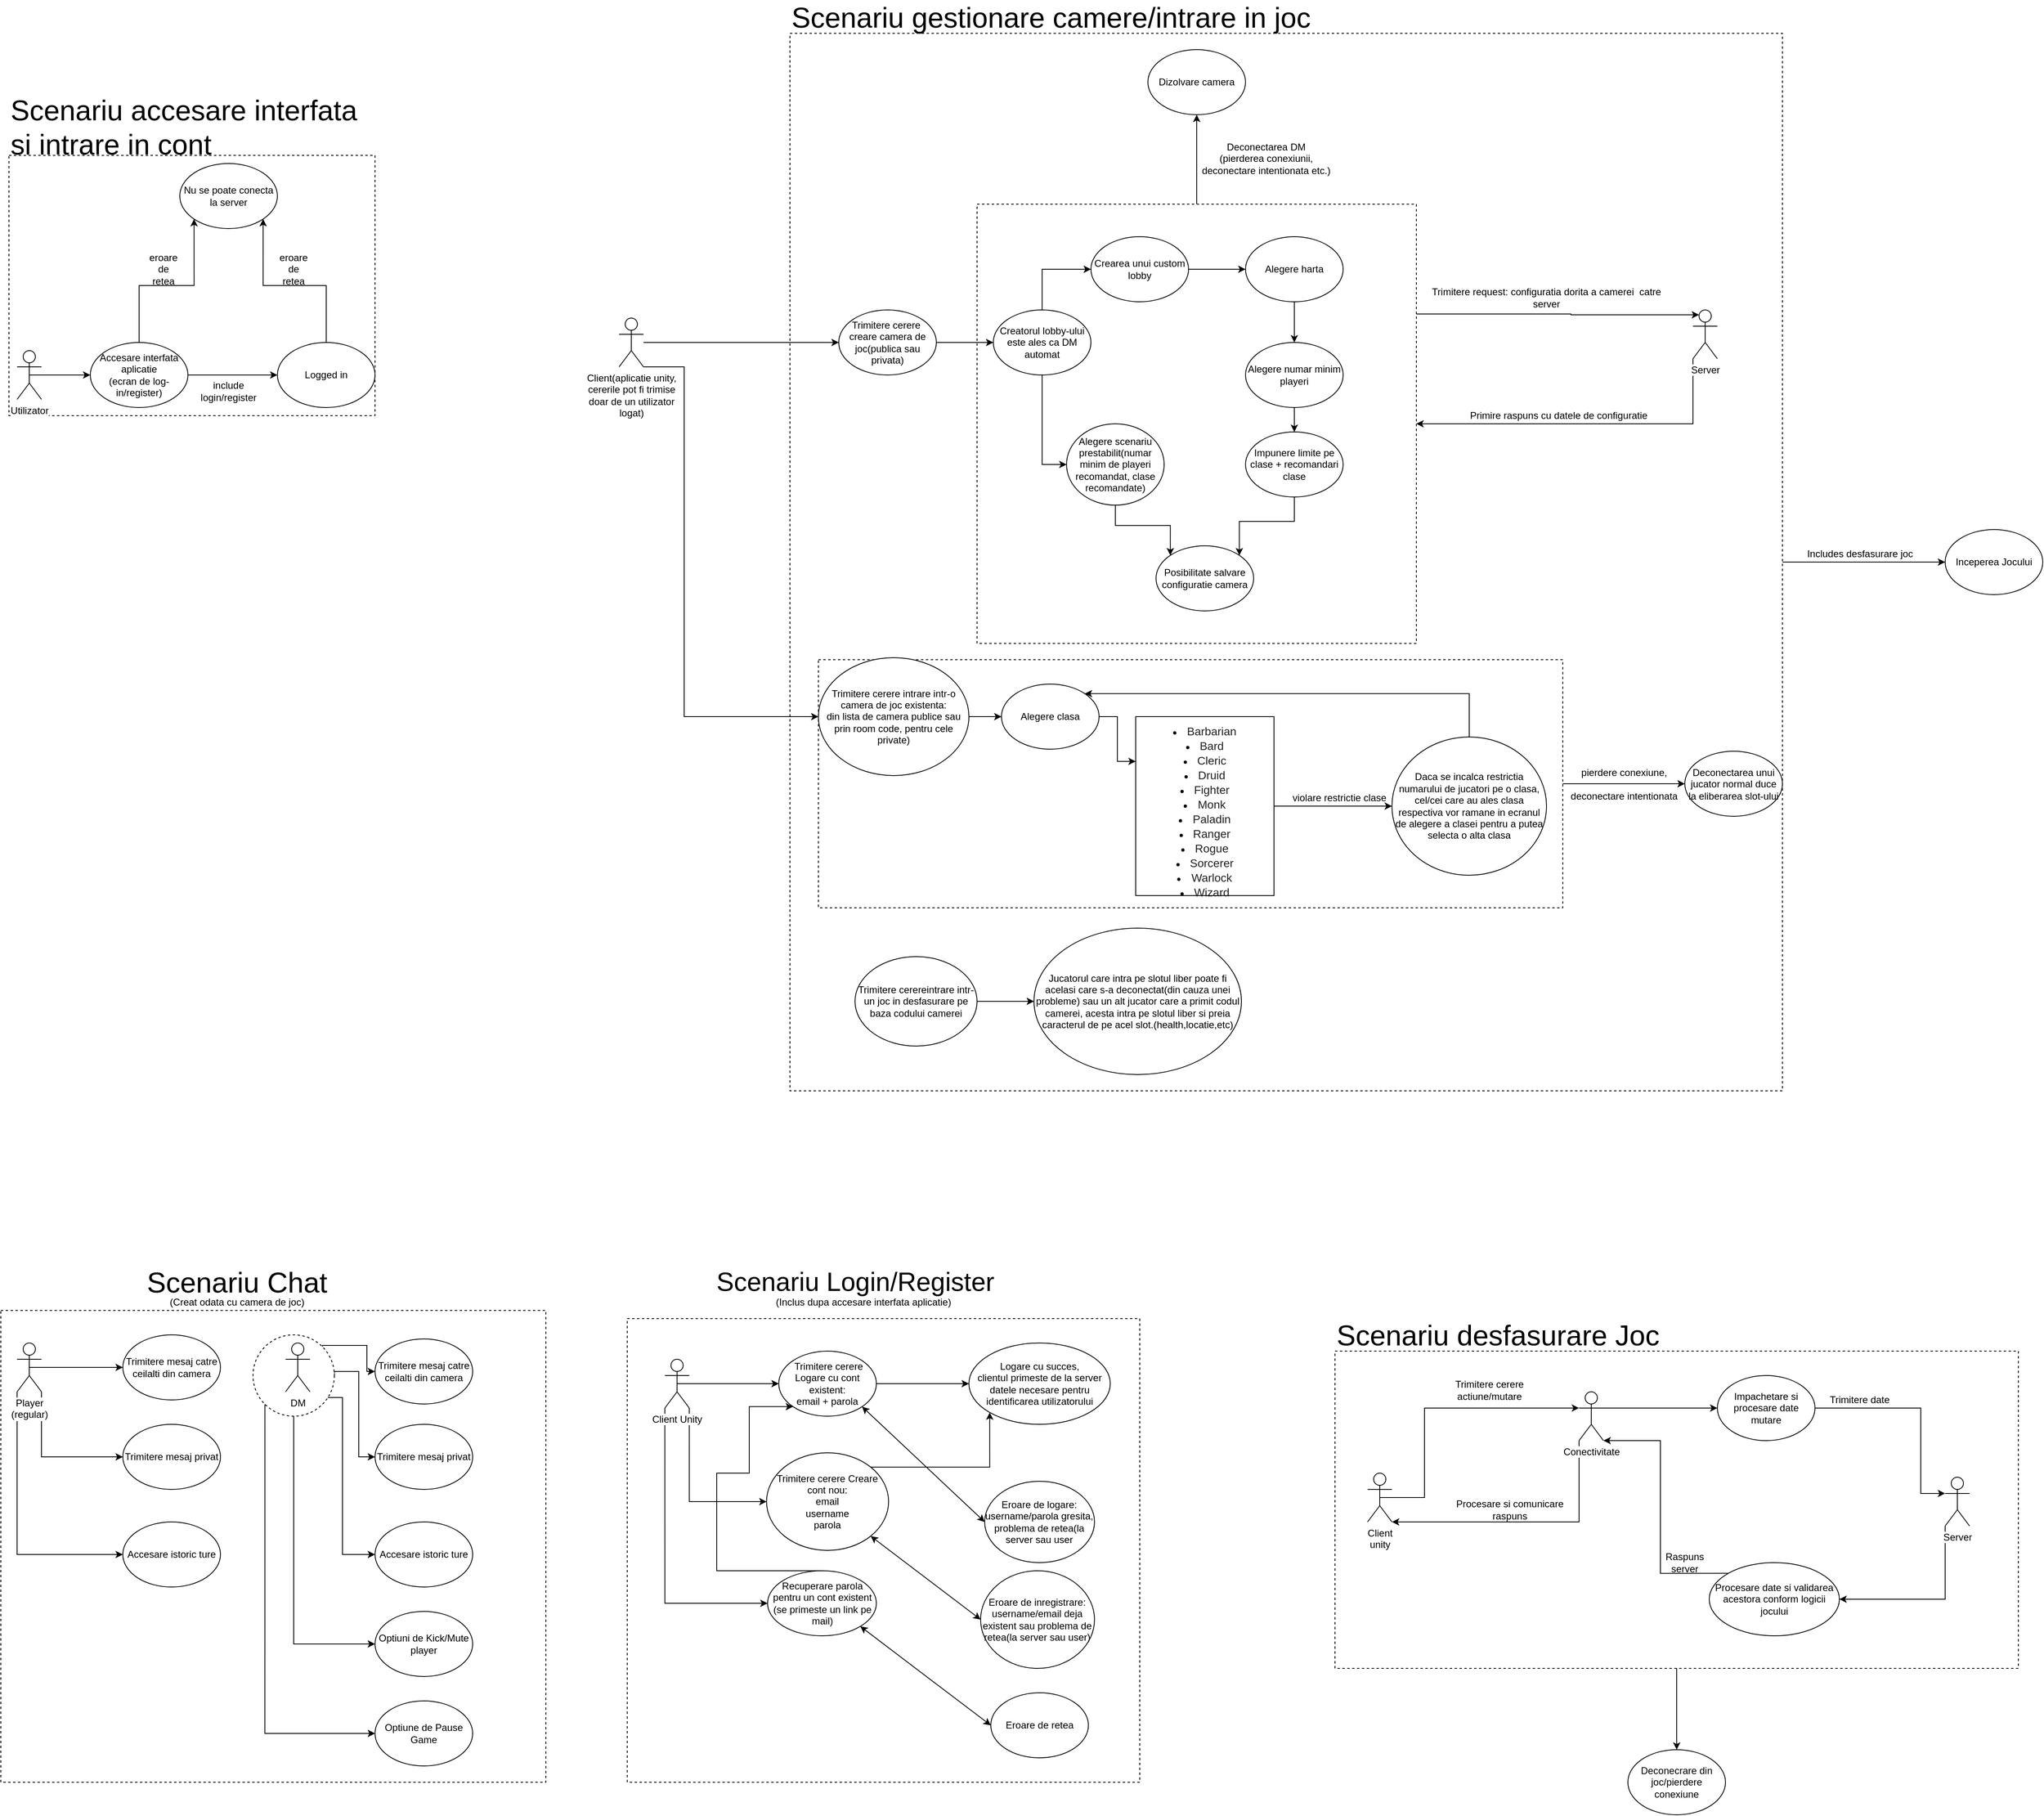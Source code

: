 <mxfile version="12.9.6" type="device"><diagram id="sszVgRyvfcD1CNVPQ8lp" name="Page-1"><mxGraphModel dx="1422" dy="1894" grid="1" gridSize="10" guides="1" tooltips="1" connect="1" arrows="1" fold="1" page="1" pageScale="1" pageWidth="850" pageHeight="1100" math="0" shadow="0"><root><mxCell id="0"/><mxCell id="1" parent="0"/><mxCell id="JD_qgHGbASy-f6USqo6W-38" style="edgeStyle=orthogonalEdgeStyle;rounded=0;orthogonalLoop=1;jettySize=auto;html=1;exitX=0.5;exitY=1;exitDx=0;exitDy=0;entryX=0.5;entryY=0;entryDx=0;entryDy=0;" edge="1" parent="1" source="JD_qgHGbASy-f6USqo6W-36" target="JD_qgHGbASy-f6USqo6W-37"><mxGeometry relative="1" as="geometry"/></mxCell><mxCell id="JD_qgHGbASy-f6USqo6W-36" value="" style="rounded=0;whiteSpace=wrap;html=1;dashed=1;" vertex="1" parent="1"><mxGeometry x="1650" y="1290" width="840" height="390" as="geometry"/></mxCell><mxCell id="JD_qgHGbASy-f6USqo6W-3" value="" style="rounded=0;whiteSpace=wrap;html=1;dashed=1;" vertex="1" parent="1"><mxGeometry x="20" y="-180" width="450" height="320" as="geometry"/></mxCell><mxCell id="k3c2sumsUE7it0VDUXjG-154" value="" style="rounded=0;whiteSpace=wrap;html=1;dashed=1;" parent="1" vertex="1"><mxGeometry x="780" y="1250" width="630" height="570" as="geometry"/></mxCell><mxCell id="k3c2sumsUE7it0VDUXjG-121" value="" style="rounded=0;whiteSpace=wrap;html=1;dashed=1;" parent="1" vertex="1"><mxGeometry x="10" y="1240" width="670" height="580" as="geometry"/></mxCell><mxCell id="k3c2sumsUE7it0VDUXjG-115" style="edgeStyle=orthogonalEdgeStyle;rounded=0;orthogonalLoop=1;jettySize=auto;html=1;exitX=1;exitY=0;exitDx=0;exitDy=0;entryX=0;entryY=0.5;entryDx=0;entryDy=0;" parent="1" source="k3c2sumsUE7it0VDUXjG-113" target="k3c2sumsUE7it0VDUXjG-97" edge="1"><mxGeometry relative="1" as="geometry"><Array as="points"><mxPoint x="460" y="1283"/><mxPoint x="460" y="1315"/></Array></mxGeometry></mxCell><mxCell id="k3c2sumsUE7it0VDUXjG-116" style="edgeStyle=orthogonalEdgeStyle;rounded=0;orthogonalLoop=1;jettySize=auto;html=1;exitX=1;exitY=0.5;exitDx=0;exitDy=0;entryX=0;entryY=0.5;entryDx=0;entryDy=0;" parent="1" source="k3c2sumsUE7it0VDUXjG-113" target="k3c2sumsUE7it0VDUXjG-98" edge="1"><mxGeometry relative="1" as="geometry"><Array as="points"><mxPoint x="450" y="1315"/><mxPoint x="450" y="1420"/></Array></mxGeometry></mxCell><mxCell id="k3c2sumsUE7it0VDUXjG-117" style="edgeStyle=orthogonalEdgeStyle;rounded=0;orthogonalLoop=1;jettySize=auto;html=1;exitX=1;exitY=1;exitDx=0;exitDy=0;entryX=0;entryY=0.5;entryDx=0;entryDy=0;" parent="1" source="k3c2sumsUE7it0VDUXjG-113" target="k3c2sumsUE7it0VDUXjG-99" edge="1"><mxGeometry relative="1" as="geometry"><Array as="points"><mxPoint x="430" y="1347"/><mxPoint x="430" y="1540"/></Array></mxGeometry></mxCell><mxCell id="k3c2sumsUE7it0VDUXjG-118" style="edgeStyle=orthogonalEdgeStyle;rounded=0;orthogonalLoop=1;jettySize=auto;html=1;exitX=0.5;exitY=1;exitDx=0;exitDy=0;entryX=0;entryY=0.5;entryDx=0;entryDy=0;" parent="1" source="k3c2sumsUE7it0VDUXjG-113" target="k3c2sumsUE7it0VDUXjG-100" edge="1"><mxGeometry relative="1" as="geometry"/></mxCell><mxCell id="k3c2sumsUE7it0VDUXjG-120" style="edgeStyle=orthogonalEdgeStyle;rounded=0;orthogonalLoop=1;jettySize=auto;html=1;exitX=0;exitY=1;exitDx=0;exitDy=0;entryX=0;entryY=0.5;entryDx=0;entryDy=0;" parent="1" source="k3c2sumsUE7it0VDUXjG-113" target="k3c2sumsUE7it0VDUXjG-102" edge="1"><mxGeometry relative="1" as="geometry"><Array as="points"><mxPoint x="335" y="1760"/></Array></mxGeometry></mxCell><mxCell id="k3c2sumsUE7it0VDUXjG-113" value="" style="ellipse;whiteSpace=wrap;html=1;aspect=fixed;dashed=1;" parent="1" vertex="1"><mxGeometry x="320" y="1270" width="100" height="100" as="geometry"/></mxCell><mxCell id="k3c2sumsUE7it0VDUXjG-77" style="edgeStyle=orthogonalEdgeStyle;rounded=0;orthogonalLoop=1;jettySize=auto;html=1;exitX=1;exitY=0.5;exitDx=0;exitDy=0;entryX=0;entryY=0.5;entryDx=0;entryDy=0;" parent="1" source="k3c2sumsUE7it0VDUXjG-76" target="k3c2sumsUE7it0VDUXjG-78" edge="1"><mxGeometry relative="1" as="geometry"><mxPoint x="2290" y="320" as="targetPoint"/></mxGeometry></mxCell><mxCell id="k3c2sumsUE7it0VDUXjG-76" value="" style="rounded=0;whiteSpace=wrap;html=1;dashed=1;" parent="1" vertex="1"><mxGeometry x="980" y="-330" width="1220" height="1300" as="geometry"/></mxCell><mxCell id="k3c2sumsUE7it0VDUXjG-69" style="edgeStyle=orthogonalEdgeStyle;rounded=0;orthogonalLoop=1;jettySize=auto;html=1;exitX=1;exitY=0.5;exitDx=0;exitDy=0;entryX=0;entryY=0.5;entryDx=0;entryDy=0;" parent="1" source="k3c2sumsUE7it0VDUXjG-66" target="k3c2sumsUE7it0VDUXjG-68" edge="1"><mxGeometry relative="1" as="geometry"/></mxCell><mxCell id="k3c2sumsUE7it0VDUXjG-66" value="" style="rounded=0;whiteSpace=wrap;html=1;dashed=1;" parent="1" vertex="1"><mxGeometry x="1015" y="440" width="915" height="305" as="geometry"/></mxCell><mxCell id="k3c2sumsUE7it0VDUXjG-42" style="edgeStyle=orthogonalEdgeStyle;rounded=0;orthogonalLoop=1;jettySize=auto;html=1;exitX=0.5;exitY=0;exitDx=0;exitDy=0;entryX=0.5;entryY=1;entryDx=0;entryDy=0;" parent="1" source="k3c2sumsUE7it0VDUXjG-38" target="k3c2sumsUE7it0VDUXjG-41" edge="1"><mxGeometry relative="1" as="geometry"/></mxCell><mxCell id="JD_qgHGbASy-f6USqo6W-12" style="edgeStyle=orthogonalEdgeStyle;rounded=0;orthogonalLoop=1;jettySize=auto;html=1;exitX=1;exitY=0.25;exitDx=0;exitDy=0;entryX=0.25;entryY=0.1;entryDx=0;entryDy=0;entryPerimeter=0;" edge="1" parent="1" source="k3c2sumsUE7it0VDUXjG-38" target="JD_qgHGbASy-f6USqo6W-11"><mxGeometry relative="1" as="geometry"><Array as="points"><mxPoint x="1940" y="15"/><mxPoint x="1940" y="16"/></Array></mxGeometry></mxCell><mxCell id="k3c2sumsUE7it0VDUXjG-38" value="" style="whiteSpace=wrap;html=1;aspect=fixed;dashed=1;" parent="1" vertex="1"><mxGeometry x="1210" y="-120" width="540" height="540" as="geometry"/></mxCell><mxCell id="k3c2sumsUE7it0VDUXjG-5" style="edgeStyle=orthogonalEdgeStyle;rounded=0;orthogonalLoop=1;jettySize=auto;html=1;exitX=0.5;exitY=0.5;exitDx=0;exitDy=0;exitPerimeter=0;entryX=0;entryY=0.5;entryDx=0;entryDy=0;" parent="1" source="k3c2sumsUE7it0VDUXjG-1" target="k3c2sumsUE7it0VDUXjG-3" edge="1"><mxGeometry relative="1" as="geometry"/></mxCell><mxCell id="k3c2sumsUE7it0VDUXjG-1" value="Utilizator" style="shape=umlActor;verticalLabelPosition=bottom;labelBackgroundColor=#ffffff;verticalAlign=top;html=1;outlineConnect=0;" parent="1" vertex="1"><mxGeometry x="30" y="60" width="30" height="60" as="geometry"/></mxCell><mxCell id="k3c2sumsUE7it0VDUXjG-7" style="edgeStyle=orthogonalEdgeStyle;rounded=0;orthogonalLoop=1;jettySize=auto;html=1;exitX=1;exitY=0.5;exitDx=0;exitDy=0;" parent="1" source="k3c2sumsUE7it0VDUXjG-3" target="k3c2sumsUE7it0VDUXjG-6" edge="1"><mxGeometry relative="1" as="geometry"/></mxCell><mxCell id="k3c2sumsUE7it0VDUXjG-10" style="edgeStyle=orthogonalEdgeStyle;rounded=0;orthogonalLoop=1;jettySize=auto;html=1;exitX=0.5;exitY=0;exitDx=0;exitDy=0;entryX=0;entryY=1;entryDx=0;entryDy=0;" parent="1" source="k3c2sumsUE7it0VDUXjG-3" target="k3c2sumsUE7it0VDUXjG-9" edge="1"><mxGeometry relative="1" as="geometry"/></mxCell><mxCell id="k3c2sumsUE7it0VDUXjG-3" value="Accesare interfata aplicatie&lt;br&gt;(ecran de log-in/register)" style="ellipse;whiteSpace=wrap;html=1;" parent="1" vertex="1"><mxGeometry x="120" y="50" width="120" height="80" as="geometry"/></mxCell><mxCell id="k3c2sumsUE7it0VDUXjG-11" style="edgeStyle=orthogonalEdgeStyle;rounded=0;orthogonalLoop=1;jettySize=auto;html=1;entryX=1;entryY=1;entryDx=0;entryDy=0;" parent="1" source="k3c2sumsUE7it0VDUXjG-6" target="k3c2sumsUE7it0VDUXjG-9" edge="1"><mxGeometry relative="1" as="geometry"/></mxCell><mxCell id="k3c2sumsUE7it0VDUXjG-6" value="Logged in" style="ellipse;whiteSpace=wrap;html=1;" parent="1" vertex="1"><mxGeometry x="350" y="50" width="120" height="80" as="geometry"/></mxCell><mxCell id="k3c2sumsUE7it0VDUXjG-8" value="include login/register" style="text;html=1;strokeColor=none;fillColor=none;align=center;verticalAlign=middle;whiteSpace=wrap;rounded=0;" parent="1" vertex="1"><mxGeometry x="260" y="100" width="60" height="20" as="geometry"/></mxCell><mxCell id="k3c2sumsUE7it0VDUXjG-9" value="Nu se poate conecta la server" style="ellipse;whiteSpace=wrap;html=1;" parent="1" vertex="1"><mxGeometry x="230" y="-170" width="120" height="80" as="geometry"/></mxCell><mxCell id="k3c2sumsUE7it0VDUXjG-12" value="eroare de retea" style="text;html=1;strokeColor=none;fillColor=none;align=center;verticalAlign=middle;whiteSpace=wrap;rounded=0;" parent="1" vertex="1"><mxGeometry x="190" y="-50" width="40" height="20" as="geometry"/></mxCell><mxCell id="k3c2sumsUE7it0VDUXjG-14" value="eroare de retea" style="text;html=1;strokeColor=none;fillColor=none;align=center;verticalAlign=middle;whiteSpace=wrap;rounded=0;" parent="1" vertex="1"><mxGeometry x="350" y="-50" width="40" height="20" as="geometry"/></mxCell><mxCell id="k3c2sumsUE7it0VDUXjG-13" style="edgeStyle=orthogonalEdgeStyle;rounded=0;orthogonalLoop=1;jettySize=auto;html=1;exitX=0.5;exitY=1;exitDx=0;exitDy=0;" parent="1" source="k3c2sumsUE7it0VDUXjG-12" target="k3c2sumsUE7it0VDUXjG-12" edge="1"><mxGeometry relative="1" as="geometry"/></mxCell><mxCell id="k3c2sumsUE7it0VDUXjG-19" style="edgeStyle=orthogonalEdgeStyle;rounded=0;orthogonalLoop=1;jettySize=auto;html=1;exitX=1;exitY=0.5;exitDx=0;exitDy=0;entryX=0;entryY=0.5;entryDx=0;entryDy=0;" parent="1" source="k3c2sumsUE7it0VDUXjG-16" target="k3c2sumsUE7it0VDUXjG-18" edge="1"><mxGeometry relative="1" as="geometry"/></mxCell><mxCell id="k3c2sumsUE7it0VDUXjG-16" value="Trimitere cerere&amp;nbsp; creare camera de joc(publica sau privata)" style="ellipse;whiteSpace=wrap;html=1;" parent="1" vertex="1"><mxGeometry x="1040" y="10" width="120" height="80" as="geometry"/></mxCell><mxCell id="k3c2sumsUE7it0VDUXjG-28" style="edgeStyle=orthogonalEdgeStyle;rounded=0;orthogonalLoop=1;jettySize=auto;html=1;exitX=0.5;exitY=1;exitDx=0;exitDy=0;entryX=0;entryY=0.5;entryDx=0;entryDy=0;" parent="1" source="k3c2sumsUE7it0VDUXjG-18" target="k3c2sumsUE7it0VDUXjG-20" edge="1"><mxGeometry relative="1" as="geometry"/></mxCell><mxCell id="k3c2sumsUE7it0VDUXjG-29" style="edgeStyle=orthogonalEdgeStyle;rounded=0;orthogonalLoop=1;jettySize=auto;html=1;exitX=0.5;exitY=0;exitDx=0;exitDy=0;entryX=0;entryY=0.5;entryDx=0;entryDy=0;" parent="1" source="k3c2sumsUE7it0VDUXjG-18" target="k3c2sumsUE7it0VDUXjG-22" edge="1"><mxGeometry relative="1" as="geometry"/></mxCell><mxCell id="k3c2sumsUE7it0VDUXjG-18" value="Creatorul lobby-ului este ales ca DM automat" style="ellipse;whiteSpace=wrap;html=1;" parent="1" vertex="1"><mxGeometry x="1230" y="10" width="120" height="80" as="geometry"/></mxCell><mxCell id="k3c2sumsUE7it0VDUXjG-36" style="edgeStyle=orthogonalEdgeStyle;rounded=0;orthogonalLoop=1;jettySize=auto;html=1;exitX=0.5;exitY=1;exitDx=0;exitDy=0;entryX=0;entryY=0;entryDx=0;entryDy=0;" parent="1" source="k3c2sumsUE7it0VDUXjG-20" target="k3c2sumsUE7it0VDUXjG-33" edge="1"><mxGeometry relative="1" as="geometry"/></mxCell><mxCell id="k3c2sumsUE7it0VDUXjG-20" value="Alegere scenariu prestabilit(numar minim de playeri recomandat, clase recomandate)" style="ellipse;whiteSpace=wrap;html=1;" parent="1" vertex="1"><mxGeometry x="1320" y="150" width="120" height="100" as="geometry"/></mxCell><mxCell id="k3c2sumsUE7it0VDUXjG-30" style="edgeStyle=orthogonalEdgeStyle;rounded=0;orthogonalLoop=1;jettySize=auto;html=1;exitX=1;exitY=0.5;exitDx=0;exitDy=0;entryX=0;entryY=0.5;entryDx=0;entryDy=0;" parent="1" source="k3c2sumsUE7it0VDUXjG-22" target="k3c2sumsUE7it0VDUXjG-25" edge="1"><mxGeometry relative="1" as="geometry"/></mxCell><mxCell id="k3c2sumsUE7it0VDUXjG-22" value="Crearea unui custom lobby" style="ellipse;whiteSpace=wrap;html=1;" parent="1" vertex="1"><mxGeometry x="1350" y="-80" width="120" height="80" as="geometry"/></mxCell><mxCell id="k3c2sumsUE7it0VDUXjG-31" style="edgeStyle=orthogonalEdgeStyle;rounded=0;orthogonalLoop=1;jettySize=auto;html=1;" parent="1" source="k3c2sumsUE7it0VDUXjG-25" target="k3c2sumsUE7it0VDUXjG-26" edge="1"><mxGeometry relative="1" as="geometry"/></mxCell><mxCell id="k3c2sumsUE7it0VDUXjG-25" value="Alegere harta" style="ellipse;whiteSpace=wrap;html=1;" parent="1" vertex="1"><mxGeometry x="1540" y="-80" width="120" height="80" as="geometry"/></mxCell><mxCell id="k3c2sumsUE7it0VDUXjG-32" style="edgeStyle=orthogonalEdgeStyle;rounded=0;orthogonalLoop=1;jettySize=auto;html=1;exitX=0.5;exitY=1;exitDx=0;exitDy=0;entryX=0.5;entryY=0;entryDx=0;entryDy=0;" parent="1" source="k3c2sumsUE7it0VDUXjG-26" target="k3c2sumsUE7it0VDUXjG-27" edge="1"><mxGeometry relative="1" as="geometry"/></mxCell><mxCell id="k3c2sumsUE7it0VDUXjG-26" value="Alegere numar minim playeri" style="ellipse;whiteSpace=wrap;html=1;" parent="1" vertex="1"><mxGeometry x="1540" y="50" width="120" height="80" as="geometry"/></mxCell><mxCell id="k3c2sumsUE7it0VDUXjG-37" style="edgeStyle=orthogonalEdgeStyle;rounded=0;orthogonalLoop=1;jettySize=auto;html=1;exitX=0.5;exitY=1;exitDx=0;exitDy=0;entryX=1;entryY=0;entryDx=0;entryDy=0;" parent="1" source="k3c2sumsUE7it0VDUXjG-27" target="k3c2sumsUE7it0VDUXjG-33" edge="1"><mxGeometry relative="1" as="geometry"/></mxCell><mxCell id="k3c2sumsUE7it0VDUXjG-27" value="Impunere limite pe clase + recomandari clase" style="ellipse;whiteSpace=wrap;html=1;" parent="1" vertex="1"><mxGeometry x="1540" y="160" width="120" height="80" as="geometry"/></mxCell><mxCell id="k3c2sumsUE7it0VDUXjG-33" value="Posibilitate salvare configuratie camera" style="ellipse;whiteSpace=wrap;html=1;" parent="1" vertex="1"><mxGeometry x="1430" y="300" width="120" height="80" as="geometry"/></mxCell><mxCell id="k3c2sumsUE7it0VDUXjG-41" value="Dizolvare camera" style="ellipse;whiteSpace=wrap;html=1;" parent="1" vertex="1"><mxGeometry x="1420" y="-310" width="120" height="80" as="geometry"/></mxCell><mxCell id="k3c2sumsUE7it0VDUXjG-43" value="Deconectarea DM&lt;br&gt;(pierderea conexiunii,&lt;br&gt;deconectare intentionata etc.)" style="text;html=1;align=center;verticalAlign=middle;resizable=0;points=[];autosize=1;" parent="1" vertex="1"><mxGeometry x="1480" y="-201" width="170" height="50" as="geometry"/></mxCell><mxCell id="k3c2sumsUE7it0VDUXjG-52" style="edgeStyle=orthogonalEdgeStyle;rounded=0;orthogonalLoop=1;jettySize=auto;html=1;exitX=1;exitY=0.5;exitDx=0;exitDy=0;entryX=0;entryY=0.5;entryDx=0;entryDy=0;" parent="1" source="k3c2sumsUE7it0VDUXjG-46" target="k3c2sumsUE7it0VDUXjG-51" edge="1"><mxGeometry relative="1" as="geometry"/></mxCell><mxCell id="k3c2sumsUE7it0VDUXjG-46" value="Trimitere cerere intrare intr-o camera de joc existenta:&lt;br&gt;din lista de camera publice sau prin room code, pentru cele private)" style="ellipse;whiteSpace=wrap;html=1;" parent="1" vertex="1"><mxGeometry x="1015" y="437.5" width="185" height="145" as="geometry"/></mxCell><mxCell id="k3c2sumsUE7it0VDUXjG-63" style="edgeStyle=orthogonalEdgeStyle;rounded=0;orthogonalLoop=1;jettySize=auto;html=1;entryX=0;entryY=0.25;entryDx=0;entryDy=0;" parent="1" source="k3c2sumsUE7it0VDUXjG-51" target="k3c2sumsUE7it0VDUXjG-55" edge="1"><mxGeometry relative="1" as="geometry"/></mxCell><mxCell id="k3c2sumsUE7it0VDUXjG-51" value="Alegere clasa" style="ellipse;whiteSpace=wrap;html=1;" parent="1" vertex="1"><mxGeometry x="1240" y="470" width="120" height="80" as="geometry"/></mxCell><mxCell id="k3c2sumsUE7it0VDUXjG-64" style="edgeStyle=orthogonalEdgeStyle;rounded=0;orthogonalLoop=1;jettySize=auto;html=1;exitX=1;exitY=0.5;exitDx=0;exitDy=0;entryX=0;entryY=0.5;entryDx=0;entryDy=0;" parent="1" source="k3c2sumsUE7it0VDUXjG-55" target="k3c2sumsUE7it0VDUXjG-60" edge="1"><mxGeometry relative="1" as="geometry"/></mxCell><mxCell id="k3c2sumsUE7it0VDUXjG-55" value="&lt;br&gt;&lt;li style=&quot;margin-bottom: 0.1em&quot;&gt;&lt;font color=&quot;#222222&quot; face=&quot;sans-serif&quot;&gt;&lt;span style=&quot;font-size: 14px&quot;&gt;Barbarian&lt;/span&gt;&lt;/font&gt;&lt;/li&gt;&lt;li style=&quot;margin-bottom: 0.1em&quot;&gt;&lt;font color=&quot;#222222&quot; face=&quot;sans-serif&quot;&gt;&lt;span style=&quot;font-size: 14px&quot;&gt;Bard&lt;/span&gt;&lt;/font&gt;&lt;/li&gt;&lt;li style=&quot;margin-bottom: 0.1em&quot;&gt;&lt;font color=&quot;#222222&quot; face=&quot;sans-serif&quot;&gt;&lt;span style=&quot;font-size: 14px&quot;&gt;Cleric&lt;/span&gt;&lt;/font&gt;&lt;/li&gt;&lt;li style=&quot;margin-bottom: 0.1em&quot;&gt;&lt;font color=&quot;#222222&quot; face=&quot;sans-serif&quot;&gt;&lt;span style=&quot;font-size: 14px&quot;&gt;Druid&lt;/span&gt;&lt;/font&gt;&lt;/li&gt;&lt;li style=&quot;margin-bottom: 0.1em&quot;&gt;&lt;font color=&quot;#222222&quot; face=&quot;sans-serif&quot;&gt;&lt;span style=&quot;font-size: 14px&quot;&gt;Fighter&lt;/span&gt;&lt;/font&gt;&lt;/li&gt;&lt;li style=&quot;margin-bottom: 0.1em&quot;&gt;&lt;font color=&quot;#222222&quot; face=&quot;sans-serif&quot;&gt;&lt;span style=&quot;font-size: 14px&quot;&gt;Monk&lt;/span&gt;&lt;/font&gt;&lt;/li&gt;&lt;li style=&quot;margin-bottom: 0.1em&quot;&gt;&lt;font color=&quot;#222222&quot; face=&quot;sans-serif&quot;&gt;&lt;span style=&quot;font-size: 14px&quot;&gt;Paladin&lt;/span&gt;&lt;/font&gt;&lt;/li&gt;&lt;li style=&quot;margin-bottom: 0.1em&quot;&gt;&lt;font color=&quot;#222222&quot; face=&quot;sans-serif&quot;&gt;&lt;span style=&quot;font-size: 14px&quot;&gt;Ranger&lt;/span&gt;&lt;/font&gt;&lt;/li&gt;&lt;li style=&quot;margin-bottom: 0.1em&quot;&gt;&lt;font color=&quot;#222222&quot; face=&quot;sans-serif&quot;&gt;&lt;span style=&quot;font-size: 14px&quot;&gt;Rogue&lt;/span&gt;&lt;/font&gt;&lt;/li&gt;&lt;li style=&quot;margin-bottom: 0.1em&quot;&gt;&lt;font color=&quot;#222222&quot; face=&quot;sans-serif&quot;&gt;&lt;span style=&quot;font-size: 14px&quot;&gt;Sorcerer&lt;/span&gt;&lt;/font&gt;&lt;/li&gt;&lt;li style=&quot;margin-bottom: 0.1em&quot;&gt;&lt;font color=&quot;#222222&quot; face=&quot;sans-serif&quot;&gt;&lt;span style=&quot;font-size: 14px&quot;&gt;Warlock&lt;/span&gt;&lt;/font&gt;&lt;/li&gt;&lt;li style=&quot;margin-bottom: 0.1em&quot;&gt;&lt;font color=&quot;#222222&quot; face=&quot;sans-serif&quot;&gt;&lt;span style=&quot;font-size: 14px&quot;&gt;Wizard&lt;/span&gt;&lt;/font&gt;&lt;/li&gt;" style="rounded=0;whiteSpace=wrap;html=1;" parent="1" vertex="1"><mxGeometry x="1405" y="510" width="170" height="220" as="geometry"/></mxCell><mxCell id="k3c2sumsUE7it0VDUXjG-57" value="violare restrictie clase" style="text;html=1;align=center;verticalAlign=middle;resizable=0;points=[];autosize=1;" parent="1" vertex="1"><mxGeometry x="1590" y="600" width="130" height="20" as="geometry"/></mxCell><mxCell id="k3c2sumsUE7it0VDUXjG-65" style="edgeStyle=orthogonalEdgeStyle;rounded=0;orthogonalLoop=1;jettySize=auto;html=1;exitX=0.5;exitY=0;exitDx=0;exitDy=0;entryX=1;entryY=0;entryDx=0;entryDy=0;" parent="1" source="k3c2sumsUE7it0VDUXjG-60" target="k3c2sumsUE7it0VDUXjG-51" edge="1"><mxGeometry relative="1" as="geometry"/></mxCell><mxCell id="k3c2sumsUE7it0VDUXjG-60" value="Daca se incalca restrictia numarului de jucatori pe o clasa, cel/cei care au ales clasa respectiva vor ramane in ecranul de alegere a clasei pentru a putea selecta o alta clasa" style="ellipse;whiteSpace=wrap;html=1;" parent="1" vertex="1"><mxGeometry x="1720" y="535" width="190" height="170" as="geometry"/></mxCell><mxCell id="k3c2sumsUE7it0VDUXjG-68" value="Deconectarea unui jucator normal duce la eliberarea slot-ului" style="ellipse;whiteSpace=wrap;html=1;" parent="1" vertex="1"><mxGeometry x="2080" y="552.5" width="120" height="80" as="geometry"/></mxCell><mxCell id="k3c2sumsUE7it0VDUXjG-70" value="pierdere conexiune,&lt;br&gt;&lt;br&gt;deconectare intentionata" style="text;html=1;align=center;verticalAlign=middle;resizable=0;points=[];autosize=1;" parent="1" vertex="1"><mxGeometry x="1930" y="567.5" width="150" height="50" as="geometry"/></mxCell><mxCell id="k3c2sumsUE7it0VDUXjG-75" style="edgeStyle=orthogonalEdgeStyle;rounded=0;orthogonalLoop=1;jettySize=auto;html=1;exitX=1;exitY=0.5;exitDx=0;exitDy=0;entryX=0;entryY=0.5;entryDx=0;entryDy=0;" parent="1" source="k3c2sumsUE7it0VDUXjG-71" target="k3c2sumsUE7it0VDUXjG-74" edge="1"><mxGeometry relative="1" as="geometry"/></mxCell><mxCell id="k3c2sumsUE7it0VDUXjG-71" value="Trimitere cerereintrare intr-un joc in desfasurare pe baza codului camerei" style="ellipse;whiteSpace=wrap;html=1;" parent="1" vertex="1"><mxGeometry x="1060" y="805" width="150" height="110" as="geometry"/></mxCell><mxCell id="k3c2sumsUE7it0VDUXjG-74" value="Jucatorul care intra pe slotul liber poate fi acelasi care s-a deconectat(din cauza unei probleme) sau un alt jucator care a primit codul camerei, acesta intra pe slotul liber si preia caracterul de pe acel slot.(health,locatie,etc)" style="ellipse;whiteSpace=wrap;html=1;" parent="1" vertex="1"><mxGeometry x="1280" y="770" width="255" height="180" as="geometry"/></mxCell><mxCell id="k3c2sumsUE7it0VDUXjG-78" value="Inceperea Jocului" style="ellipse;whiteSpace=wrap;html=1;" parent="1" vertex="1"><mxGeometry x="2400" y="280" width="120" height="80" as="geometry"/></mxCell><mxCell id="k3c2sumsUE7it0VDUXjG-79" value="Includes desfasurare joc" style="text;html=1;align=center;verticalAlign=middle;resizable=0;points=[];autosize=1;" parent="1" vertex="1"><mxGeometry x="2220" y="300" width="150" height="20" as="geometry"/></mxCell><mxCell id="k3c2sumsUE7it0VDUXjG-81" value="&lt;font style=&quot;font-size: 35px&quot;&gt;Scenariu Chat&lt;/font&gt;" style="text;html=1;align=center;verticalAlign=middle;resizable=0;points=[];autosize=1;" parent="1" vertex="1"><mxGeometry x="180" y="1190" width="240" height="30" as="geometry"/></mxCell><mxCell id="k3c2sumsUE7it0VDUXjG-85" value="(Creat odata cu camera de joc)" style="text;html=1;align=center;verticalAlign=middle;resizable=0;points=[];autosize=1;" parent="1" vertex="1"><mxGeometry x="210" y="1220" width="180" height="20" as="geometry"/></mxCell><mxCell id="k3c2sumsUE7it0VDUXjG-90" style="edgeStyle=orthogonalEdgeStyle;rounded=0;orthogonalLoop=1;jettySize=auto;html=1;exitX=0.5;exitY=0.5;exitDx=0;exitDy=0;exitPerimeter=0;entryX=0;entryY=0.5;entryDx=0;entryDy=0;" parent="1" source="k3c2sumsUE7it0VDUXjG-86" target="k3c2sumsUE7it0VDUXjG-89" edge="1"><mxGeometry relative="1" as="geometry"/></mxCell><mxCell id="k3c2sumsUE7it0VDUXjG-93" style="edgeStyle=orthogonalEdgeStyle;rounded=0;orthogonalLoop=1;jettySize=auto;html=1;exitX=1;exitY=1;exitDx=0;exitDy=0;exitPerimeter=0;entryX=0;entryY=0.5;entryDx=0;entryDy=0;" parent="1" source="k3c2sumsUE7it0VDUXjG-86" target="k3c2sumsUE7it0VDUXjG-91" edge="1"><mxGeometry relative="1" as="geometry"/></mxCell><mxCell id="k3c2sumsUE7it0VDUXjG-95" style="edgeStyle=orthogonalEdgeStyle;rounded=0;orthogonalLoop=1;jettySize=auto;html=1;exitX=0;exitY=1;exitDx=0;exitDy=0;exitPerimeter=0;entryX=0;entryY=0.5;entryDx=0;entryDy=0;" parent="1" source="k3c2sumsUE7it0VDUXjG-86" target="k3c2sumsUE7it0VDUXjG-94" edge="1"><mxGeometry relative="1" as="geometry"/></mxCell><mxCell id="k3c2sumsUE7it0VDUXjG-86" value="Player&lt;br&gt;(regular)" style="shape=umlActor;verticalLabelPosition=bottom;labelBackgroundColor=#ffffff;verticalAlign=top;html=1;outlineConnect=0;" parent="1" vertex="1"><mxGeometry x="30" y="1280" width="30" height="60" as="geometry"/></mxCell><mxCell id="k3c2sumsUE7it0VDUXjG-89" value="Trimitere mesaj catre ceilalti din camera" style="ellipse;whiteSpace=wrap;html=1;" parent="1" vertex="1"><mxGeometry x="160" y="1270" width="120" height="80" as="geometry"/></mxCell><mxCell id="k3c2sumsUE7it0VDUXjG-91" value="Trimitere mesaj privat" style="ellipse;whiteSpace=wrap;html=1;" parent="1" vertex="1"><mxGeometry x="160" y="1380" width="120" height="80" as="geometry"/></mxCell><mxCell id="k3c2sumsUE7it0VDUXjG-94" value="Accesare istoric ture" style="ellipse;whiteSpace=wrap;html=1;" parent="1" vertex="1"><mxGeometry x="160" y="1500" width="120" height="80" as="geometry"/></mxCell><mxCell id="k3c2sumsUE7it0VDUXjG-96" value="DM" style="shape=umlActor;verticalLabelPosition=bottom;labelBackgroundColor=#ffffff;verticalAlign=top;html=1;outlineConnect=0;" parent="1" vertex="1"><mxGeometry x="360" y="1280" width="30" height="60" as="geometry"/></mxCell><mxCell id="k3c2sumsUE7it0VDUXjG-97" value="Trimitere mesaj catre ceilalti din camera" style="ellipse;whiteSpace=wrap;html=1;" parent="1" vertex="1"><mxGeometry x="470" y="1275" width="120" height="80" as="geometry"/></mxCell><mxCell id="k3c2sumsUE7it0VDUXjG-98" value="Trimitere mesaj privat" style="ellipse;whiteSpace=wrap;html=1;" parent="1" vertex="1"><mxGeometry x="470" y="1380" width="120" height="80" as="geometry"/></mxCell><mxCell id="k3c2sumsUE7it0VDUXjG-99" value="Accesare istoric ture" style="ellipse;whiteSpace=wrap;html=1;" parent="1" vertex="1"><mxGeometry x="470" y="1500" width="120" height="80" as="geometry"/></mxCell><mxCell id="k3c2sumsUE7it0VDUXjG-100" value="Optiuni de Kick/Mute player" style="ellipse;whiteSpace=wrap;html=1;" parent="1" vertex="1"><mxGeometry x="470" y="1610" width="120" height="80" as="geometry"/></mxCell><mxCell id="k3c2sumsUE7it0VDUXjG-102" value="Optiune de Pause Game" style="ellipse;whiteSpace=wrap;html=1;" parent="1" vertex="1"><mxGeometry x="470" y="1720" width="120" height="80" as="geometry"/></mxCell><mxCell id="k3c2sumsUE7it0VDUXjG-122" value="&lt;font style=&quot;font-size: 32px&quot;&gt;Scenariu Login/Register&lt;/font&gt;" style="text;html=1;align=center;verticalAlign=middle;resizable=0;points=[];autosize=1;" parent="1" vertex="1"><mxGeometry x="880" y="1190" width="360" height="30" as="geometry"/></mxCell><mxCell id="k3c2sumsUE7it0VDUXjG-123" value="(Inclus dupa accesare interfata aplicatie)" style="text;html=1;align=center;verticalAlign=middle;resizable=0;points=[];autosize=1;" parent="1" vertex="1"><mxGeometry x="955" y="1220" width="230" height="20" as="geometry"/></mxCell><mxCell id="k3c2sumsUE7it0VDUXjG-133" style="edgeStyle=orthogonalEdgeStyle;rounded=0;orthogonalLoop=1;jettySize=auto;html=1;exitX=0.5;exitY=0.5;exitDx=0;exitDy=0;exitPerimeter=0;entryX=0;entryY=0.5;entryDx=0;entryDy=0;" parent="1" source="k3c2sumsUE7it0VDUXjG-124" target="k3c2sumsUE7it0VDUXjG-131" edge="1"><mxGeometry relative="1" as="geometry"/></mxCell><mxCell id="k3c2sumsUE7it0VDUXjG-134" style="edgeStyle=orthogonalEdgeStyle;rounded=0;orthogonalLoop=1;jettySize=auto;html=1;exitX=1;exitY=1;exitDx=0;exitDy=0;exitPerimeter=0;entryX=0;entryY=0.5;entryDx=0;entryDy=0;" parent="1" source="k3c2sumsUE7it0VDUXjG-124" target="k3c2sumsUE7it0VDUXjG-132" edge="1"><mxGeometry relative="1" as="geometry"/></mxCell><mxCell id="k3c2sumsUE7it0VDUXjG-149" style="edgeStyle=orthogonalEdgeStyle;rounded=0;orthogonalLoop=1;jettySize=auto;html=1;exitX=0;exitY=1;exitDx=0;exitDy=0;exitPerimeter=0;entryX=0;entryY=0.5;entryDx=0;entryDy=0;" parent="1" source="k3c2sumsUE7it0VDUXjG-124" target="k3c2sumsUE7it0VDUXjG-148" edge="1"><mxGeometry relative="1" as="geometry"/></mxCell><mxCell id="k3c2sumsUE7it0VDUXjG-124" value="Client Unity" style="shape=umlActor;verticalLabelPosition=bottom;labelBackgroundColor=#ffffff;verticalAlign=top;html=1;outlineConnect=0;" parent="1" vertex="1"><mxGeometry x="826.25" y="1300" width="30" height="60" as="geometry"/></mxCell><mxCell id="k3c2sumsUE7it0VDUXjG-142" style="edgeStyle=orthogonalEdgeStyle;rounded=0;orthogonalLoop=1;jettySize=auto;html=1;exitX=1;exitY=0.5;exitDx=0;exitDy=0;entryX=0;entryY=0.5;entryDx=0;entryDy=0;" parent="1" source="k3c2sumsUE7it0VDUXjG-131" target="k3c2sumsUE7it0VDUXjG-143" edge="1"><mxGeometry relative="1" as="geometry"><mxPoint x="1186.25" y="1330" as="targetPoint"/></mxGeometry></mxCell><mxCell id="k3c2sumsUE7it0VDUXjG-131" value="&amp;nbsp;Trimitere cerere Logare cu cont existent:&lt;br&gt;email + parola" style="ellipse;whiteSpace=wrap;html=1;" parent="1" vertex="1"><mxGeometry x="966.25" y="1290" width="120" height="80" as="geometry"/></mxCell><mxCell id="JD_qgHGbASy-f6USqo6W-2" style="edgeStyle=orthogonalEdgeStyle;rounded=0;orthogonalLoop=1;jettySize=auto;html=1;exitX=1;exitY=0;exitDx=0;exitDy=0;entryX=0;entryY=1;entryDx=0;entryDy=0;" edge="1" parent="1" source="k3c2sumsUE7it0VDUXjG-132" target="k3c2sumsUE7it0VDUXjG-143"><mxGeometry relative="1" as="geometry"/></mxCell><mxCell id="k3c2sumsUE7it0VDUXjG-132" value="Trimitere cerere Creare cont nou:&lt;br&gt;email&lt;br&gt;username&lt;br&gt;parola" style="ellipse;whiteSpace=wrap;html=1;" parent="1" vertex="1"><mxGeometry x="951.25" y="1415" width="150" height="120" as="geometry"/></mxCell><mxCell id="k3c2sumsUE7it0VDUXjG-143" value="Logare cu succes,&lt;br&gt;clientul primeste de la server datele necesare pentru&lt;br&gt;identificarea utilizatorului" style="ellipse;whiteSpace=wrap;html=1;" parent="1" vertex="1"><mxGeometry x="1200" y="1280" width="173.75" height="100" as="geometry"/></mxCell><mxCell id="k3c2sumsUE7it0VDUXjG-144" value="Eroare de logare:&lt;br&gt;username/parola gresita, problema de retea(la server sau user" style="ellipse;whiteSpace=wrap;html=1;" parent="1" vertex="1"><mxGeometry x="1219.38" y="1450" width="135" height="100" as="geometry"/></mxCell><mxCell id="k3c2sumsUE7it0VDUXjG-145" value="" style="endArrow=classic;startArrow=classic;html=1;exitX=1;exitY=1;exitDx=0;exitDy=0;entryX=0;entryY=0.5;entryDx=0;entryDy=0;" parent="1" source="k3c2sumsUE7it0VDUXjG-131" target="k3c2sumsUE7it0VDUXjG-144" edge="1"><mxGeometry width="50" height="50" relative="1" as="geometry"><mxPoint x="1126.25" y="1435" as="sourcePoint"/><mxPoint x="1176.25" y="1385" as="targetPoint"/></mxGeometry></mxCell><mxCell id="k3c2sumsUE7it0VDUXjG-146" value="Eroare de inregistrare:&lt;br&gt;username/email deja&lt;br&gt;existent sau problema de retea(la server sau user)" style="ellipse;whiteSpace=wrap;html=1;" parent="1" vertex="1"><mxGeometry x="1214.38" y="1560" width="140" height="120" as="geometry"/></mxCell><mxCell id="k3c2sumsUE7it0VDUXjG-147" value="" style="endArrow=classic;startArrow=classic;html=1;entryX=1;entryY=1;entryDx=0;entryDy=0;exitX=0;exitY=0.5;exitDx=0;exitDy=0;" parent="1" source="k3c2sumsUE7it0VDUXjG-146" target="k3c2sumsUE7it0VDUXjG-132" edge="1"><mxGeometry width="50" height="50" relative="1" as="geometry"><mxPoint x="1116.25" y="1585" as="sourcePoint"/><mxPoint x="1166.25" y="1535" as="targetPoint"/></mxGeometry></mxCell><mxCell id="k3c2sumsUE7it0VDUXjG-150" style="edgeStyle=orthogonalEdgeStyle;rounded=0;orthogonalLoop=1;jettySize=auto;html=1;exitX=0.5;exitY=0;exitDx=0;exitDy=0;entryX=0;entryY=1;entryDx=0;entryDy=0;" parent="1" source="k3c2sumsUE7it0VDUXjG-148" target="k3c2sumsUE7it0VDUXjG-131" edge="1"><mxGeometry relative="1" as="geometry"><Array as="points"><mxPoint x="890" y="1560"/><mxPoint x="890" y="1440"/><mxPoint x="930" y="1440"/><mxPoint x="930" y="1358"/></Array></mxGeometry></mxCell><mxCell id="k3c2sumsUE7it0VDUXjG-148" value="Recuperare parola pentru un cont existent&lt;br&gt;(se primeste un link pe mail)" style="ellipse;whiteSpace=wrap;html=1;" parent="1" vertex="1"><mxGeometry x="952.5" y="1560" width="133.75" height="80" as="geometry"/></mxCell><mxCell id="k3c2sumsUE7it0VDUXjG-151" value="Eroare de retea" style="ellipse;whiteSpace=wrap;html=1;" parent="1" vertex="1"><mxGeometry x="1226.88" y="1710" width="120" height="80" as="geometry"/></mxCell><mxCell id="k3c2sumsUE7it0VDUXjG-153" value="" style="endArrow=classic;startArrow=classic;html=1;entryX=1;entryY=1;entryDx=0;entryDy=0;exitX=0;exitY=0.5;exitDx=0;exitDy=0;" parent="1" source="k3c2sumsUE7it0VDUXjG-151" target="k3c2sumsUE7it0VDUXjG-148" edge="1"><mxGeometry width="50" height="50" relative="1" as="geometry"><mxPoint x="1000" y="1700" as="sourcePoint"/><mxPoint x="1050" y="1650" as="targetPoint"/></mxGeometry></mxCell><mxCell id="JD_qgHGbASy-f6USqo6W-4" value="&lt;span style=&quot;font-size: 35px&quot;&gt;Scenariu accesare interfata&lt;br&gt;si intrare in cont&lt;br&gt;&lt;/span&gt;" style="text;html=1;strokeColor=none;fillColor=none;align=left;verticalAlign=middle;whiteSpace=wrap;rounded=0;dashed=1;" vertex="1" parent="1"><mxGeometry x="20" y="-250" width="440" height="70" as="geometry"/></mxCell><mxCell id="JD_qgHGbASy-f6USqo6W-9" style="edgeStyle=orthogonalEdgeStyle;rounded=0;orthogonalLoop=1;jettySize=auto;html=1;entryX=0;entryY=0.5;entryDx=0;entryDy=0;" edge="1" parent="1" source="JD_qgHGbASy-f6USqo6W-6" target="k3c2sumsUE7it0VDUXjG-16"><mxGeometry relative="1" as="geometry"/></mxCell><mxCell id="JD_qgHGbASy-f6USqo6W-17" style="edgeStyle=orthogonalEdgeStyle;rounded=0;orthogonalLoop=1;jettySize=auto;html=1;exitX=1;exitY=1;exitDx=0;exitDy=0;exitPerimeter=0;entryX=0;entryY=0.5;entryDx=0;entryDy=0;" edge="1" parent="1" source="JD_qgHGbASy-f6USqo6W-6" target="k3c2sumsUE7it0VDUXjG-46"><mxGeometry relative="1" as="geometry"><Array as="points"><mxPoint x="850" y="80"/><mxPoint x="850" y="510"/></Array></mxGeometry></mxCell><mxCell id="JD_qgHGbASy-f6USqo6W-6" value="Client(aplicatie unity,&lt;br&gt;cererile pot fi trimise&lt;br&gt;doar de un utilizator&lt;br&gt;logat)" style="shape=umlActor;verticalLabelPosition=bottom;labelBackgroundColor=#ffffff;verticalAlign=top;html=1;outlineConnect=0;" vertex="1" parent="1"><mxGeometry x="770" y="20" width="30" height="60" as="geometry"/></mxCell><mxCell id="JD_qgHGbASy-f6USqo6W-15" style="edgeStyle=orthogonalEdgeStyle;rounded=0;orthogonalLoop=1;jettySize=auto;html=1;exitX=0;exitY=1;exitDx=0;exitDy=0;exitPerimeter=0;entryX=1;entryY=0.5;entryDx=0;entryDy=0;" edge="1" parent="1" source="JD_qgHGbASy-f6USqo6W-11" target="k3c2sumsUE7it0VDUXjG-38"><mxGeometry relative="1" as="geometry"/></mxCell><mxCell id="JD_qgHGbASy-f6USqo6W-11" value="Server" style="shape=umlActor;verticalLabelPosition=bottom;labelBackgroundColor=#ffffff;verticalAlign=top;html=1;outlineConnect=0;" vertex="1" parent="1"><mxGeometry x="2090" y="10" width="30" height="60" as="geometry"/></mxCell><mxCell id="JD_qgHGbASy-f6USqo6W-14" value="Trimitere request: configuratia dorita a camerei&amp;nbsp; catre server" style="text;html=1;strokeColor=none;fillColor=none;align=center;verticalAlign=middle;whiteSpace=wrap;rounded=0;" vertex="1" parent="1"><mxGeometry x="1760" y="-20" width="300" height="30" as="geometry"/></mxCell><mxCell id="JD_qgHGbASy-f6USqo6W-16" value="Primire raspuns cu datele de configuratie" style="text;html=1;strokeColor=none;fillColor=none;align=center;verticalAlign=middle;whiteSpace=wrap;rounded=0;" vertex="1" parent="1"><mxGeometry x="1760" y="130" width="330" height="20" as="geometry"/></mxCell><mxCell id="JD_qgHGbASy-f6USqo6W-21" style="edgeStyle=orthogonalEdgeStyle;rounded=0;orthogonalLoop=1;jettySize=auto;html=1;exitX=0.5;exitY=0.5;exitDx=0;exitDy=0;exitPerimeter=0;entryX=0;entryY=0.333;entryDx=0;entryDy=0;entryPerimeter=0;" edge="1" parent="1" source="JD_qgHGbASy-f6USqo6W-18" target="JD_qgHGbASy-f6USqo6W-20"><mxGeometry relative="1" as="geometry"><Array as="points"><mxPoint x="1760" y="1470"/><mxPoint x="1760" y="1360"/></Array></mxGeometry></mxCell><mxCell id="JD_qgHGbASy-f6USqo6W-18" value="Client&lt;br&gt;unity" style="shape=umlActor;verticalLabelPosition=bottom;labelBackgroundColor=#ffffff;verticalAlign=top;html=1;outlineConnect=0;" vertex="1" parent="1"><mxGeometry x="1690" y="1440" width="30" height="60" as="geometry"/></mxCell><mxCell id="JD_qgHGbASy-f6USqo6W-24" style="edgeStyle=orthogonalEdgeStyle;rounded=0;orthogonalLoop=1;jettySize=auto;html=1;exitX=1;exitY=0.333;exitDx=0;exitDy=0;exitPerimeter=0;entryX=0;entryY=0.5;entryDx=0;entryDy=0;" edge="1" parent="1" source="JD_qgHGbASy-f6USqo6W-20" target="JD_qgHGbASy-f6USqo6W-23"><mxGeometry relative="1" as="geometry"/></mxCell><mxCell id="JD_qgHGbASy-f6USqo6W-34" style="edgeStyle=orthogonalEdgeStyle;rounded=0;orthogonalLoop=1;jettySize=auto;html=1;exitX=0;exitY=1;exitDx=0;exitDy=0;exitPerimeter=0;entryX=1;entryY=1;entryDx=0;entryDy=0;entryPerimeter=0;" edge="1" parent="1" source="JD_qgHGbASy-f6USqo6W-20" target="JD_qgHGbASy-f6USqo6W-18"><mxGeometry relative="1" as="geometry"><Array as="points"><mxPoint x="1950" y="1500"/></Array></mxGeometry></mxCell><mxCell id="JD_qgHGbASy-f6USqo6W-20" value="Conectivitate" style="shape=umlActor;verticalLabelPosition=bottom;labelBackgroundColor=#ffffff;verticalAlign=top;html=1;outlineConnect=0;" vertex="1" parent="1"><mxGeometry x="1950" y="1340" width="30" height="60" as="geometry"/></mxCell><mxCell id="JD_qgHGbASy-f6USqo6W-22" value="Trimitere cerere actiune/mutare" style="text;html=1;strokeColor=none;fillColor=none;align=center;verticalAlign=middle;whiteSpace=wrap;rounded=0;" vertex="1" parent="1"><mxGeometry x="1760" y="1320" width="160" height="35" as="geometry"/></mxCell><mxCell id="JD_qgHGbASy-f6USqo6W-28" style="edgeStyle=orthogonalEdgeStyle;rounded=0;orthogonalLoop=1;jettySize=auto;html=1;exitX=1;exitY=0.5;exitDx=0;exitDy=0;entryX=0;entryY=0.333;entryDx=0;entryDy=0;entryPerimeter=0;" edge="1" parent="1" source="JD_qgHGbASy-f6USqo6W-23" target="JD_qgHGbASy-f6USqo6W-25"><mxGeometry relative="1" as="geometry"><Array as="points"><mxPoint x="2370" y="1360"/><mxPoint x="2370" y="1465"/></Array></mxGeometry></mxCell><mxCell id="JD_qgHGbASy-f6USqo6W-23" value="Impachetare si procesare date mutare" style="ellipse;whiteSpace=wrap;html=1;" vertex="1" parent="1"><mxGeometry x="2120" y="1320" width="120" height="80" as="geometry"/></mxCell><mxCell id="JD_qgHGbASy-f6USqo6W-31" style="edgeStyle=orthogonalEdgeStyle;rounded=0;orthogonalLoop=1;jettySize=auto;html=1;exitX=0;exitY=1;exitDx=0;exitDy=0;exitPerimeter=0;entryX=1;entryY=0.5;entryDx=0;entryDy=0;" edge="1" parent="1" source="JD_qgHGbASy-f6USqo6W-25" target="JD_qgHGbASy-f6USqo6W-30"><mxGeometry relative="1" as="geometry"/></mxCell><mxCell id="JD_qgHGbASy-f6USqo6W-25" value="Server" style="shape=umlActor;verticalLabelPosition=bottom;labelBackgroundColor=#ffffff;verticalAlign=top;html=1;outlineConnect=0;" vertex="1" parent="1"><mxGeometry x="2400" y="1445" width="30" height="60" as="geometry"/></mxCell><mxCell id="JD_qgHGbASy-f6USqo6W-29" value="Trimitere date" style="text;html=1;strokeColor=none;fillColor=none;align=center;verticalAlign=middle;whiteSpace=wrap;rounded=0;" vertex="1" parent="1"><mxGeometry x="2250" y="1340" width="90" height="20" as="geometry"/></mxCell><mxCell id="JD_qgHGbASy-f6USqo6W-32" style="edgeStyle=orthogonalEdgeStyle;rounded=0;orthogonalLoop=1;jettySize=auto;html=1;exitX=0;exitY=0;exitDx=0;exitDy=0;entryX=1;entryY=1;entryDx=0;entryDy=0;entryPerimeter=0;" edge="1" parent="1" source="JD_qgHGbASy-f6USqo6W-30" target="JD_qgHGbASy-f6USqo6W-20"><mxGeometry relative="1" as="geometry"><Array as="points"><mxPoint x="2050" y="1563"/><mxPoint x="2050" y="1400"/></Array></mxGeometry></mxCell><mxCell id="JD_qgHGbASy-f6USqo6W-30" value="Procesare date si validarea acestora conform logicii jocului" style="ellipse;whiteSpace=wrap;html=1;" vertex="1" parent="1"><mxGeometry x="2110" y="1550" width="160" height="90" as="geometry"/></mxCell><mxCell id="JD_qgHGbASy-f6USqo6W-33" value="Raspuns server" style="text;html=1;strokeColor=none;fillColor=none;align=center;verticalAlign=middle;whiteSpace=wrap;rounded=0;" vertex="1" parent="1"><mxGeometry x="2060" y="1540" width="40" height="20" as="geometry"/></mxCell><mxCell id="JD_qgHGbASy-f6USqo6W-35" value="Procesare si comunicare raspuns" style="text;html=1;strokeColor=none;fillColor=none;align=center;verticalAlign=middle;whiteSpace=wrap;rounded=0;" vertex="1" parent="1"><mxGeometry x="1780" y="1470" width="170" height="30" as="geometry"/></mxCell><mxCell id="JD_qgHGbASy-f6USqo6W-37" value="Deconecrare din joc/pierdere conexiune" style="ellipse;whiteSpace=wrap;html=1;" vertex="1" parent="1"><mxGeometry x="2010" y="1780" width="120" height="80" as="geometry"/></mxCell><mxCell id="JD_qgHGbASy-f6USqo6W-39" value="&lt;span style=&quot;font-size: 35px&quot;&gt;Scenariu desfasurare Joc&lt;/span&gt;" style="text;html=1;strokeColor=none;fillColor=none;align=left;verticalAlign=middle;whiteSpace=wrap;rounded=0;" vertex="1" parent="1"><mxGeometry x="1650" y="1250" width="830" height="40" as="geometry"/></mxCell><mxCell id="JD_qgHGbASy-f6USqo6W-44" value="&lt;font style=&quot;font-size: 35px&quot;&gt;Scenariu gestionare camere/intrare in joc&lt;/font&gt;" style="text;html=1;strokeColor=none;fillColor=none;align=left;verticalAlign=middle;whiteSpace=wrap;rounded=0;" vertex="1" parent="1"><mxGeometry x="980" y="-360" width="1220" height="20" as="geometry"/></mxCell></root></mxGraphModel></diagram></mxfile>